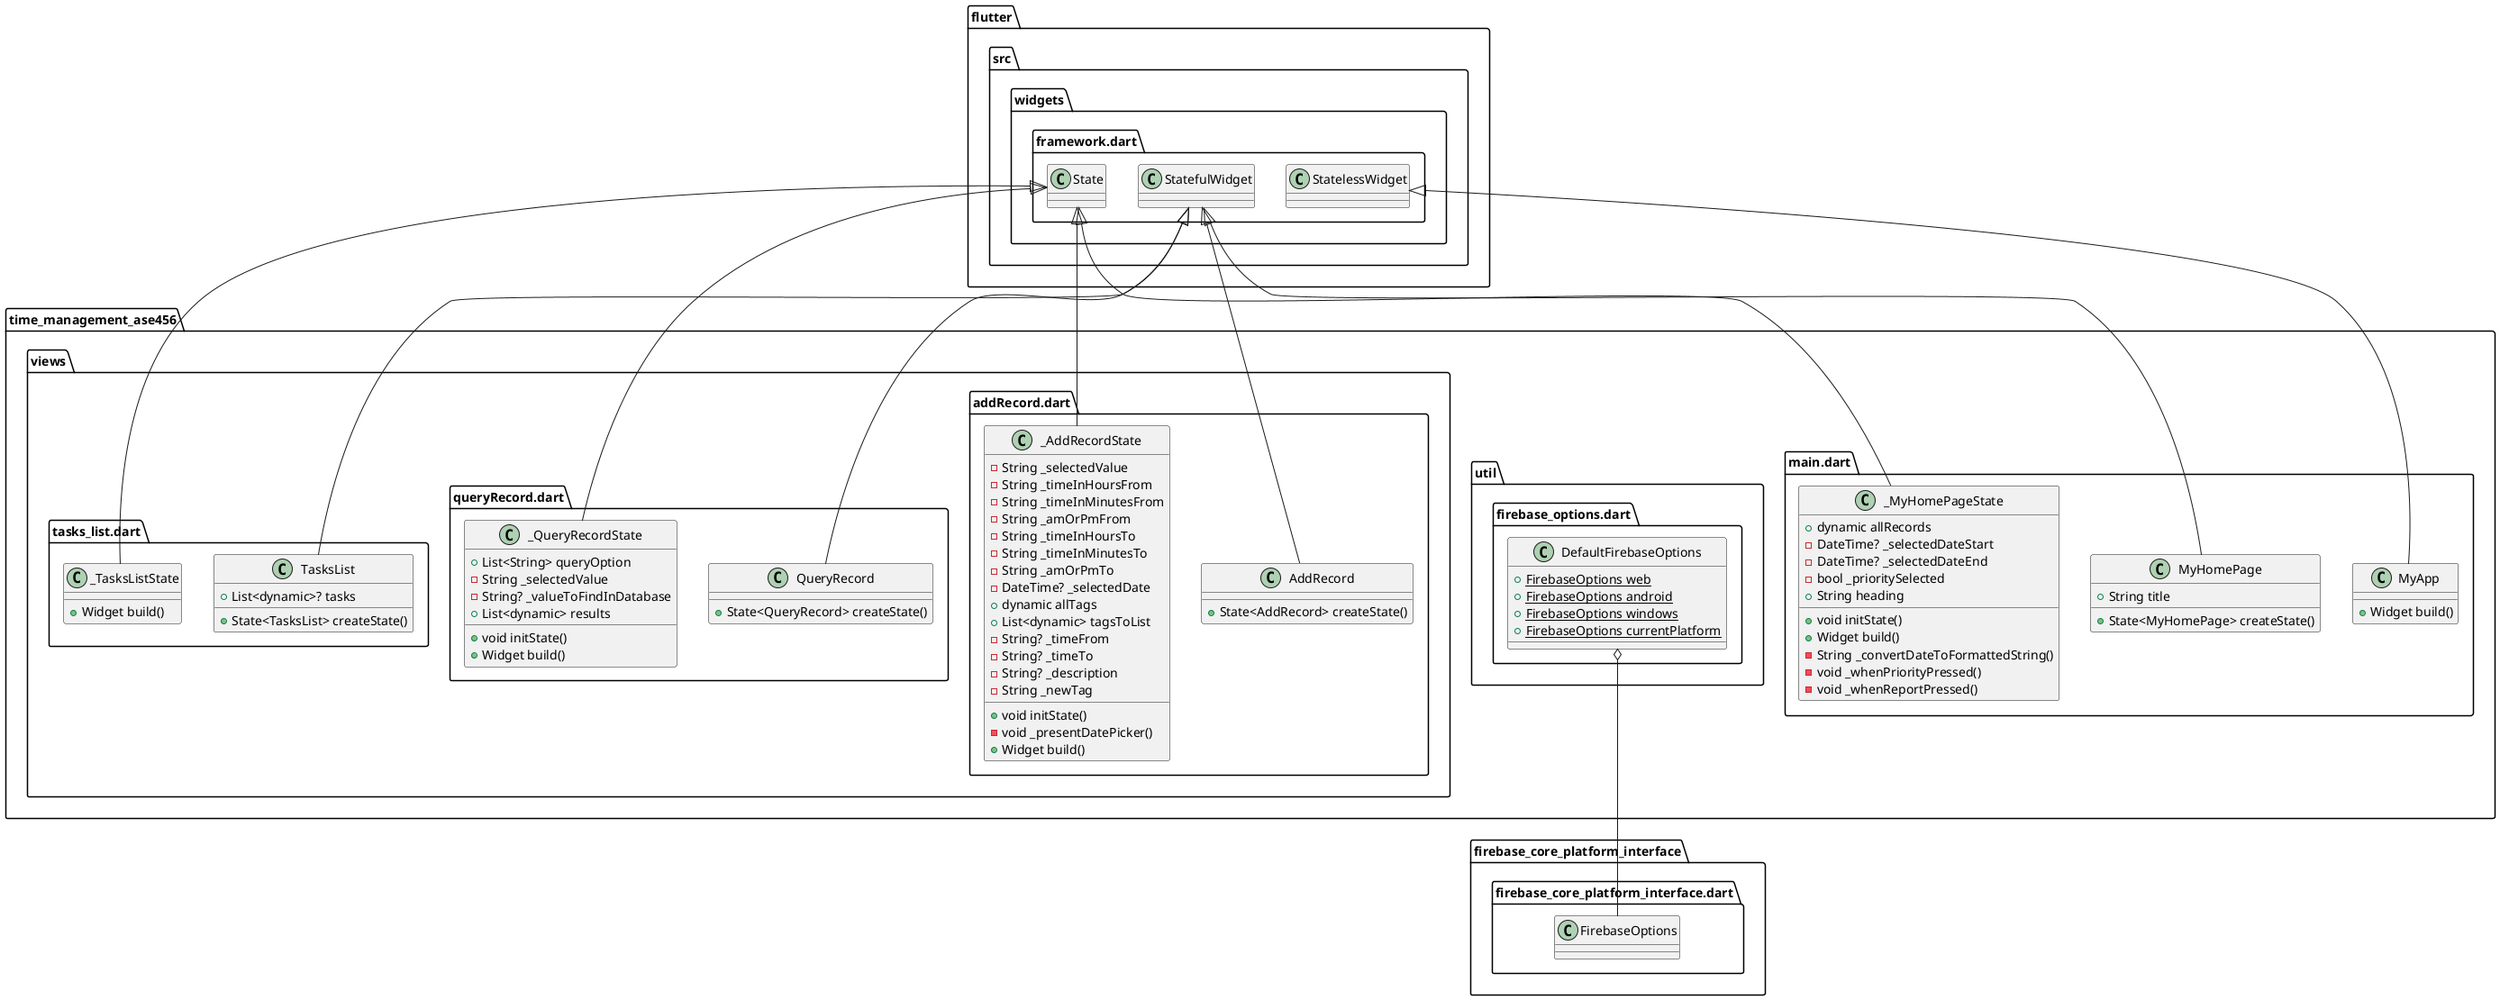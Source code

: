 @startuml
set namespaceSeparator ::

class "time_management_ase456::main.dart::MyApp" {
  +Widget build()
}

"flutter::src::widgets::framework.dart::StatelessWidget" <|-- "time_management_ase456::main.dart::MyApp"

class "time_management_ase456::main.dart::MyHomePage" {
  +String title
  +State<MyHomePage> createState()
}

"flutter::src::widgets::framework.dart::StatefulWidget" <|-- "time_management_ase456::main.dart::MyHomePage"

class "time_management_ase456::main.dart::_MyHomePageState" {
  +dynamic allRecords
  -DateTime? _selectedDateStart
  -DateTime? _selectedDateEnd
  -bool _prioritySelected
  +String heading
  +void initState()
  +Widget build()
  -String _convertDateToFormattedString()
  -void _whenPriorityPressed()
  -void _whenReportPressed()
}

"flutter::src::widgets::framework.dart::State" <|-- "time_management_ase456::main.dart::_MyHomePageState"

class "time_management_ase456::util::firebase_options.dart::DefaultFirebaseOptions" {
  {static} +FirebaseOptions web
  {static} +FirebaseOptions android
  {static} +FirebaseOptions windows
  {static} +FirebaseOptions currentPlatform
}

"time_management_ase456::util::firebase_options.dart::DefaultFirebaseOptions" o-- "firebase_core_platform_interface::firebase_core_platform_interface.dart::FirebaseOptions"

class "time_management_ase456::views::addRecord.dart::AddRecord" {
  +State<AddRecord> createState()
}

"flutter::src::widgets::framework.dart::StatefulWidget" <|-- "time_management_ase456::views::addRecord.dart::AddRecord"

class "time_management_ase456::views::addRecord.dart::_AddRecordState" {
  -String _selectedValue
  -String _timeInHoursFrom
  -String _timeInMinutesFrom
  -String _amOrPmFrom
  -String _timeInHoursTo
  -String _timeInMinutesTo
  -String _amOrPmTo
  -DateTime? _selectedDate
  +dynamic allTags
  +List<dynamic> tagsToList
  -String? _timeFrom
  -String? _timeTo
  -String? _description
  -String _newTag
  +void initState()
  -void _presentDatePicker()
  +Widget build()
}

"flutter::src::widgets::framework.dart::State" <|-- "time_management_ase456::views::addRecord.dart::_AddRecordState"

class "time_management_ase456::views::queryRecord.dart::QueryRecord" {
  +State<QueryRecord> createState()
}

"flutter::src::widgets::framework.dart::StatefulWidget" <|-- "time_management_ase456::views::queryRecord.dart::QueryRecord"

class "time_management_ase456::views::queryRecord.dart::_QueryRecordState" {
  +List<String> queryOption
  -String _selectedValue
  -String? _valueToFindInDatabase
  +List<dynamic> results
  +void initState()
  +Widget build()
}

"flutter::src::widgets::framework.dart::State" <|-- "time_management_ase456::views::queryRecord.dart::_QueryRecordState"

class "time_management_ase456::views::tasks_list.dart::TasksList" {
  +List<dynamic>? tasks
  +State<TasksList> createState()
}

"flutter::src::widgets::framework.dart::StatefulWidget" <|-- "time_management_ase456::views::tasks_list.dart::TasksList"

class "time_management_ase456::views::tasks_list.dart::_TasksListState" {
  +Widget build()
}

"flutter::src::widgets::framework.dart::State" <|-- "time_management_ase456::views::tasks_list.dart::_TasksListState"


@enduml
